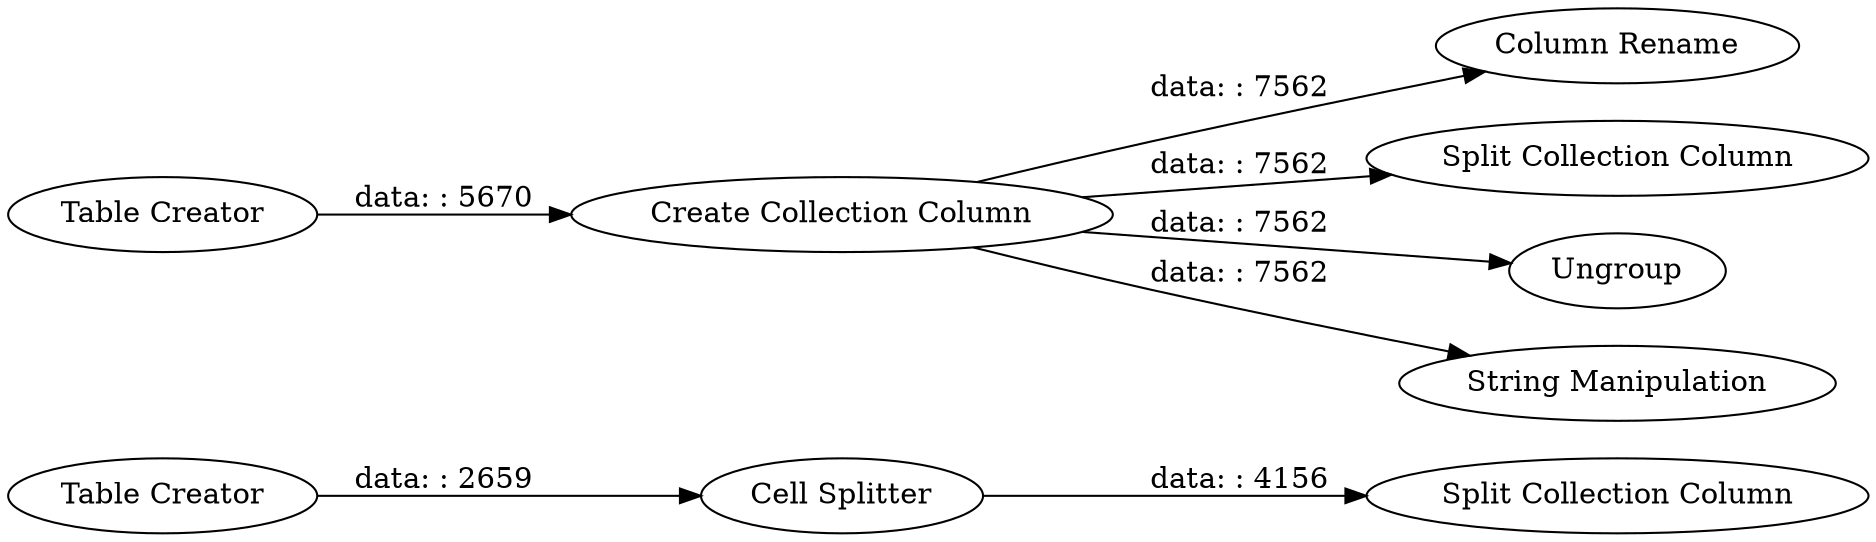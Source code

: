 digraph {
	"2340161354965980368_138" [label="Table Creator"]
	"2340161354965980368_1" [label="Column Rename"]
	"2340161354965980368_137" [label="Cell Splitter"]
	"2340161354965980368_50" [label="Split Collection Column"]
	"2340161354965980368_139" [label="Split Collection Column"]
	"2340161354965980368_49" [label=Ungroup]
	"2340161354965980368_32" [label="String Manipulation"]
	"2340161354965980368_3" [label="Create Collection Column"]
	"2340161354965980368_2" [label="Table Creator"]
	"2340161354965980368_3" -> "2340161354965980368_49" [label="data: : 7562"]
	"2340161354965980368_138" -> "2340161354965980368_137" [label="data: : 2659"]
	"2340161354965980368_2" -> "2340161354965980368_3" [label="data: : 5670"]
	"2340161354965980368_3" -> "2340161354965980368_50" [label="data: : 7562"]
	"2340161354965980368_3" -> "2340161354965980368_1" [label="data: : 7562"]
	"2340161354965980368_137" -> "2340161354965980368_139" [label="data: : 4156"]
	"2340161354965980368_3" -> "2340161354965980368_32" [label="data: : 7562"]
	rankdir=LR
}
